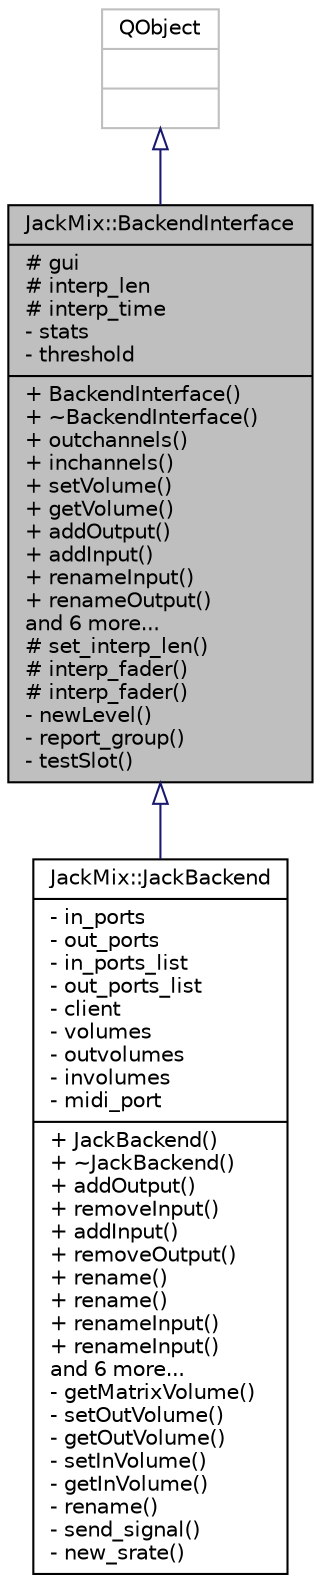 digraph "JackMix::BackendInterface"
{
 // LATEX_PDF_SIZE
  edge [fontname="Helvetica",fontsize="10",labelfontname="Helvetica",labelfontsize="10"];
  node [fontname="Helvetica",fontsize="10",shape=record];
  Node1 [label="{JackMix::BackendInterface\n|# gui\l# interp_len\l# interp_time\l- stats\l- threshold\l|+ BackendInterface()\l+ ~BackendInterface()\l+ outchannels()\l+ inchannels()\l+ setVolume()\l+ getVolume()\l+ addOutput()\l+ addInput()\l+ renameInput()\l+ renameOutput()\land 6 more...\l# set_interp_len()\l# interp_fader()\l# interp_fader()\l- newLevel()\l- report_group()\l- testSlot()\l}",height=0.2,width=0.4,color="black", fillcolor="grey75", style="filled", fontcolor="black",tooltip="Abstract interface for backends."];
  Node2 -> Node1 [dir="back",color="midnightblue",fontsize="10",style="solid",arrowtail="onormal",fontname="Helvetica"];
  Node2 [label="{QObject\n||}",height=0.2,width=0.4,color="grey75", fillcolor="white", style="filled",tooltip=" "];
  Node1 -> Node3 [dir="back",color="midnightblue",fontsize="10",style="solid",arrowtail="onormal",fontname="Helvetica"];
  Node3 [label="{JackMix::JackBackend\n|- in_ports\l- out_ports\l- in_ports_list\l- out_ports_list\l- client\l- volumes\l- outvolumes\l- involumes\l- midi_port\l|+ JackBackend()\l+ ~JackBackend()\l+ addOutput()\l+ removeInput()\l+ addInput()\l+ removeOutput()\l+ rename()\l+ rename()\l+ renameInput()\l+ renameInput()\land 6 more...\l- getMatrixVolume()\l- setOutVolume()\l- getOutVolume()\l- setInVolume()\l- getInVolume()\l- rename()\l- send_signal()\l- new_srate()\l}",height=0.2,width=0.4,color="black", fillcolor="white", style="filled",URL="$class_jack_mix_1_1_jack_backend.html",tooltip=" "];
}
